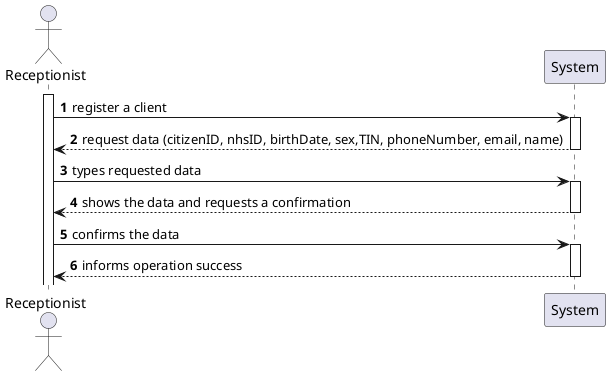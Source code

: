 @startuml
'https://plantuml.com/sequence-diagram

autonumber

actor "Receptionist" as R
activate R
R -> System ++: register a client
System -->  R --: request data (citizenID, nhsID, birthDate, sex,TIN, phoneNumber, email, name)
R -> System ++: types requested data
System --> R --: shows the data and requests a confirmation
R -> System ++: confirms the data
System --> R --: informs operation success
@enduml